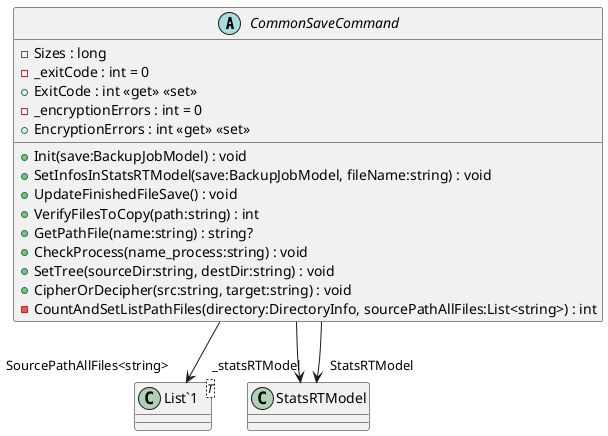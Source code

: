 @startuml
abstract class CommonSaveCommand {
    - Sizes : long
    - _exitCode : int = 0
    + ExitCode : int <<get>> <<set>>
    - _encryptionErrors : int = 0
    + EncryptionErrors : int <<get>> <<set>>
    + Init(save:BackupJobModel) : void
    + SetInfosInStatsRTModel(save:BackupJobModel, fileName:string) : void
    + UpdateFinishedFileSave() : void
    + VerifyFilesToCopy(path:string) : int
    + GetPathFile(name:string) : string?
    + CheckProcess(name_process:string) : void
    + SetTree(sourceDir:string, destDir:string) : void
    + CipherOrDecipher(src:string, target:string) : void
    - CountAndSetListPathFiles(directory:DirectoryInfo, sourcePathAllFiles:List<string>) : int
}
class "List`1"<T> {
}
CommonSaveCommand --> "_statsRTModel" StatsRTModel
CommonSaveCommand --> "SourcePathAllFiles<string>" "List`1"
CommonSaveCommand --> "StatsRTModel" StatsRTModel
@enduml
